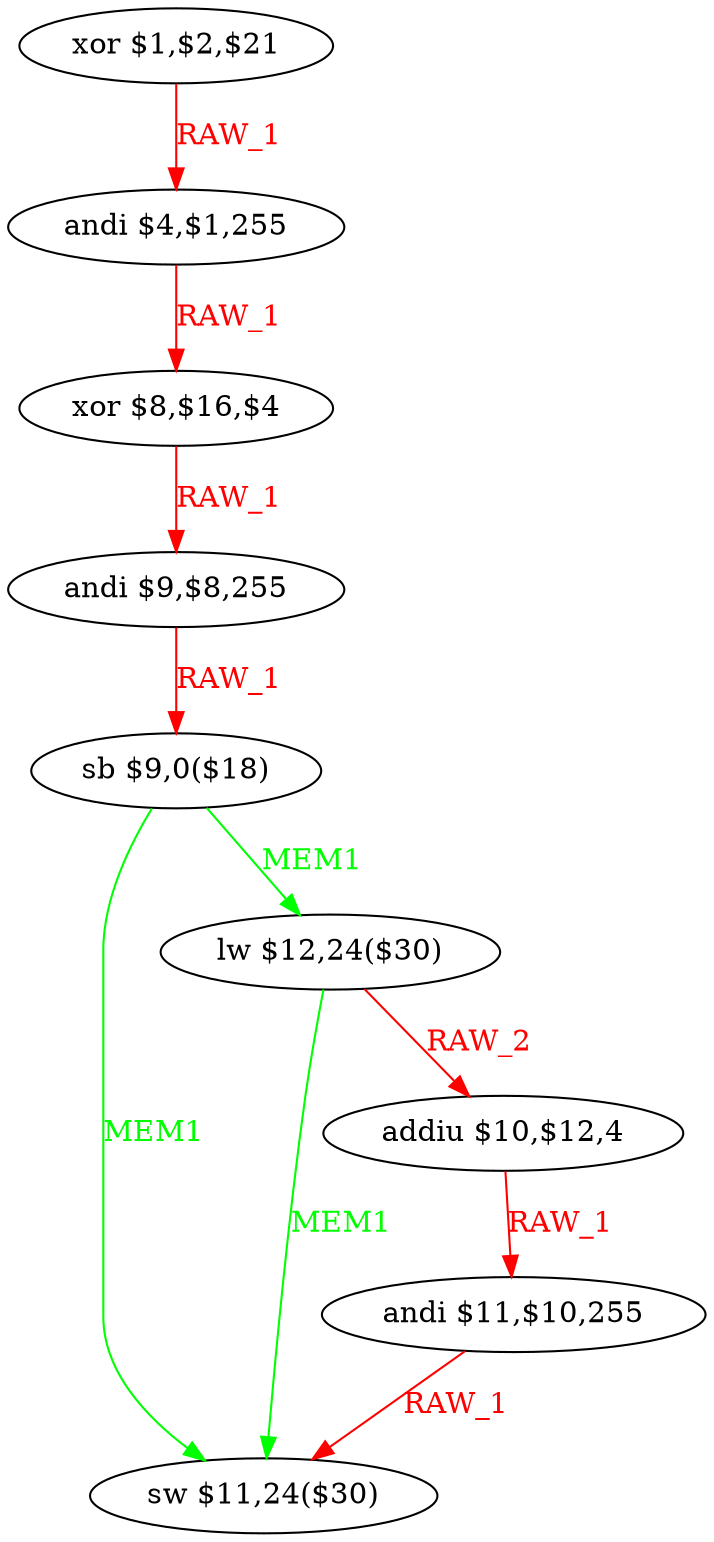 digraph G1 {
node [shape = ellipse];
i0 [label = "xor $1,$2,$21"] ;
i0 ->  i1 [color = red, fontcolor = red, label= "RAW_1"];
i1 [label = "andi $4,$1,255"] ;
i1 ->  i2 [color = red, fontcolor = red, label= "RAW_1"];
i2 [label = "xor $8,$16,$4"] ;
i2 ->  i3 [color = red, fontcolor = red, label= "RAW_1"];
i3 [label = "andi $9,$8,255"] ;
i3 ->  i4 [color = red, fontcolor = red, label= "RAW_1"];
i4 [label = "sb $9,0($18)"] ;
i4 ->  i8 [color = green, fontcolor = green, label= "MEM1"];
i4 ->  i5 [color = green, fontcolor = green, label= "MEM1"];
i8 [label = "sw $11,24($30)"] ;
i5 [label = "lw $12,24($30)"] ;
i5 ->  i8 [color = green, fontcolor = green, label= "MEM1"];
i5 ->  i6 [color = red, fontcolor = red, label= "RAW_2"];
i6 [label = "addiu $10,$12,4"] ;
i6 ->  i7 [color = red, fontcolor = red, label= "RAW_1"];
i7 [label = "andi $11,$10,255"] ;
i7 ->  i8 [color = red, fontcolor = red, label= "RAW_1"];
}
